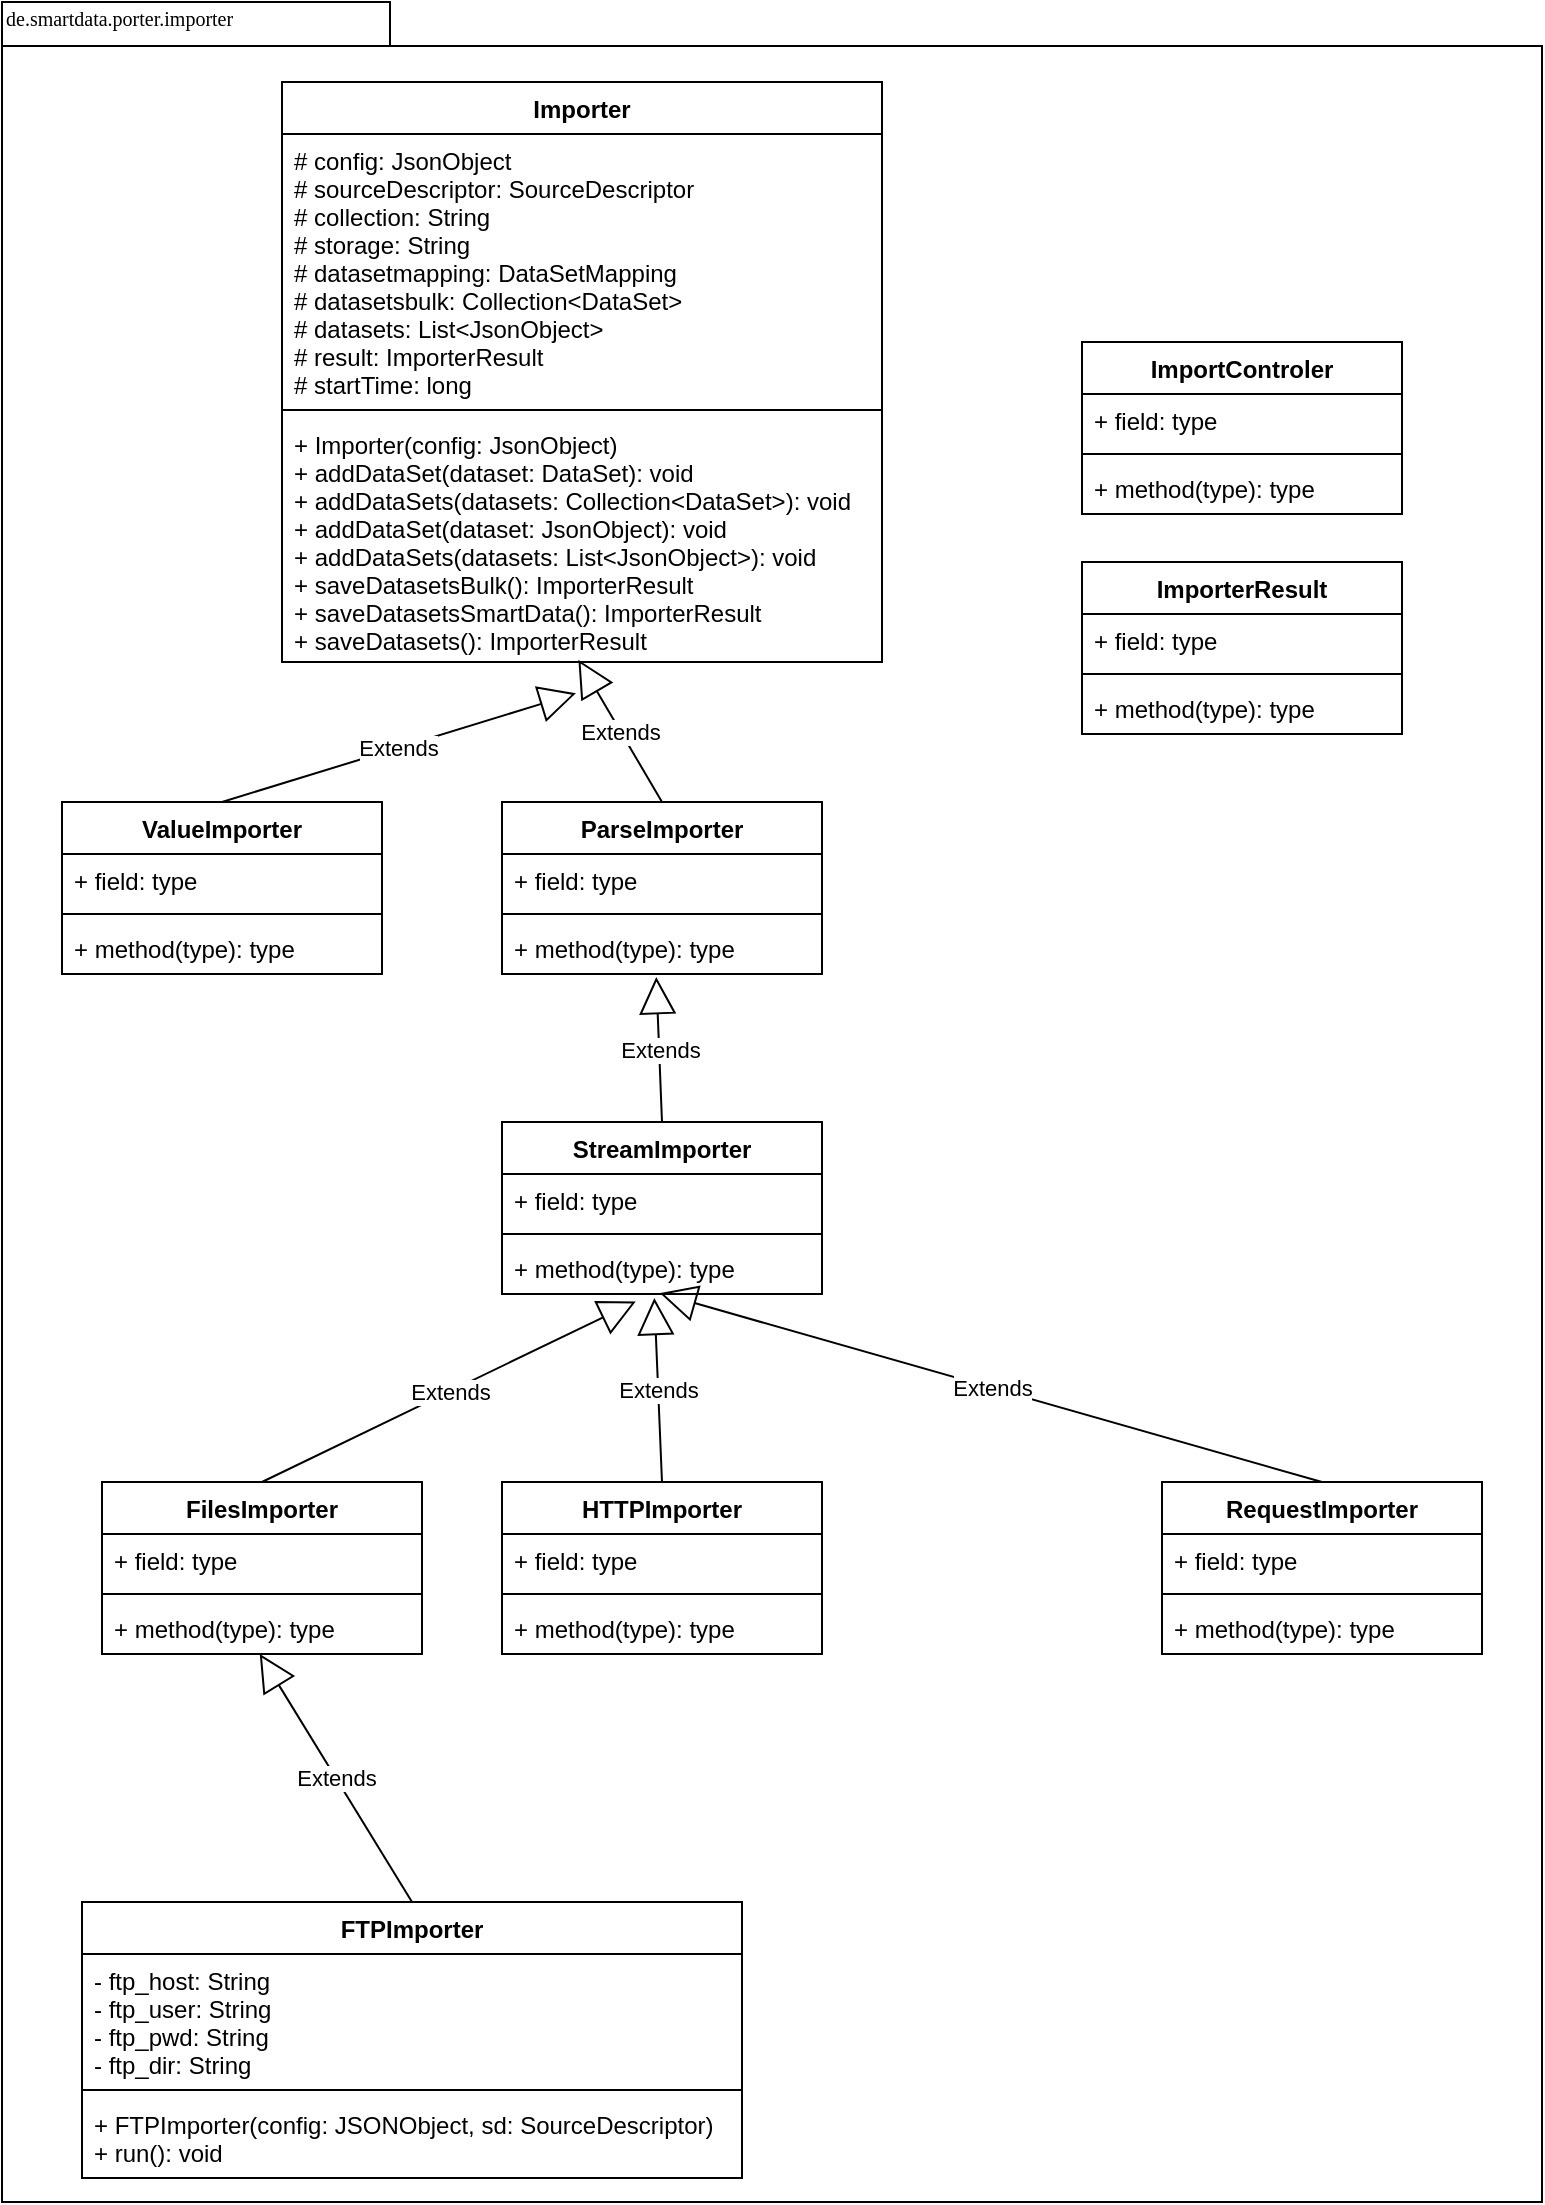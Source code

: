 <mxfile version="20.3.0" type="device"><diagram name="Page-1" id="b5b7bab2-c9e2-2cf4-8b2a-24fd1a2a6d21"><mxGraphModel dx="1209" dy="745" grid="1" gridSize="10" guides="1" tooltips="1" connect="1" arrows="1" fold="1" page="1" pageScale="1" pageWidth="827" pageHeight="1169" background="none" math="0" shadow="0"><root><mxCell id="0"/><mxCell id="1" parent="0"/><mxCell id="6e0c8c40b5770093-72" value="" style="shape=folder;fontStyle=1;spacingTop=10;tabWidth=194;tabHeight=22;tabPosition=left;html=1;rounded=0;shadow=0;comic=0;labelBackgroundColor=none;strokeWidth=1;fillColor=none;fontFamily=Verdana;fontSize=10;align=center;" parent="1" vertex="1"><mxGeometry x="30" y="40" width="770" height="1100" as="geometry"/></mxCell><mxCell id="6e0c8c40b5770093-73" value="de.smartdata.porter.importer" style="text;html=1;align=left;verticalAlign=top;spacingTop=-4;fontSize=10;fontFamily=Verdana" parent="1" vertex="1"><mxGeometry x="30" y="40" width="130" height="20" as="geometry"/></mxCell><mxCell id="dvmB6hL3WPMOpvT_umwS-1" value="Importer" style="swimlane;fontStyle=1;align=center;verticalAlign=top;childLayout=stackLayout;horizontal=1;startSize=26;horizontalStack=0;resizeParent=1;resizeParentMax=0;resizeLast=0;collapsible=1;marginBottom=0;" parent="1" vertex="1"><mxGeometry x="170" y="80" width="300" height="290" as="geometry"/></mxCell><mxCell id="dvmB6hL3WPMOpvT_umwS-2" value="# config: JsonObject&#10;# sourceDescriptor: SourceDescriptor&#10;# collection: String&#10;# storage: String&#10;# datasetmapping: DataSetMapping&#10;# datasetsbulk: Collection&lt;DataSet&gt;&#10;# datasets: List&lt;JsonObject&gt;&#10;# result: ImporterResult&#10;# startTime: long" style="text;strokeColor=none;fillColor=none;align=left;verticalAlign=top;spacingLeft=4;spacingRight=4;overflow=hidden;rotatable=0;points=[[0,0.5],[1,0.5]];portConstraint=eastwest;" parent="dvmB6hL3WPMOpvT_umwS-1" vertex="1"><mxGeometry y="26" width="300" height="134" as="geometry"/></mxCell><mxCell id="dvmB6hL3WPMOpvT_umwS-3" value="" style="line;strokeWidth=1;fillColor=none;align=left;verticalAlign=middle;spacingTop=-1;spacingLeft=3;spacingRight=3;rotatable=0;labelPosition=right;points=[];portConstraint=eastwest;" parent="dvmB6hL3WPMOpvT_umwS-1" vertex="1"><mxGeometry y="160" width="300" height="8" as="geometry"/></mxCell><mxCell id="dvmB6hL3WPMOpvT_umwS-4" value="+ Importer(config: JsonObject)&#10;+ addDataSet(dataset: DataSet): void&#10;+ addDataSets(datasets: Collection&lt;DataSet&gt;): void&#10;+ addDataSet(dataset: JsonObject): void&#10;+ addDataSets(datasets: List&lt;JsonObject&gt;): void&#10;+ saveDatasetsBulk(): ImporterResult&#10;+ saveDatasetsSmartData(): ImporterResult&#10;+ saveDatasets(): ImporterResult" style="text;strokeColor=none;fillColor=none;align=left;verticalAlign=top;spacingLeft=4;spacingRight=4;overflow=hidden;rotatable=0;points=[[0,0.5],[1,0.5]];portConstraint=eastwest;" parent="dvmB6hL3WPMOpvT_umwS-1" vertex="1"><mxGeometry y="168" width="300" height="122" as="geometry"/></mxCell><mxCell id="dvmB6hL3WPMOpvT_umwS-5" value="ImportControler" style="swimlane;fontStyle=1;align=center;verticalAlign=top;childLayout=stackLayout;horizontal=1;startSize=26;horizontalStack=0;resizeParent=1;resizeParentMax=0;resizeLast=0;collapsible=1;marginBottom=0;" parent="1" vertex="1"><mxGeometry x="570" y="210" width="160" height="86" as="geometry"/></mxCell><mxCell id="dvmB6hL3WPMOpvT_umwS-6" value="+ field: type" style="text;strokeColor=none;fillColor=none;align=left;verticalAlign=top;spacingLeft=4;spacingRight=4;overflow=hidden;rotatable=0;points=[[0,0.5],[1,0.5]];portConstraint=eastwest;" parent="dvmB6hL3WPMOpvT_umwS-5" vertex="1"><mxGeometry y="26" width="160" height="26" as="geometry"/></mxCell><mxCell id="dvmB6hL3WPMOpvT_umwS-7" value="" style="line;strokeWidth=1;fillColor=none;align=left;verticalAlign=middle;spacingTop=-1;spacingLeft=3;spacingRight=3;rotatable=0;labelPosition=right;points=[];portConstraint=eastwest;" parent="dvmB6hL3WPMOpvT_umwS-5" vertex="1"><mxGeometry y="52" width="160" height="8" as="geometry"/></mxCell><mxCell id="dvmB6hL3WPMOpvT_umwS-8" value="+ method(type): type" style="text;strokeColor=none;fillColor=none;align=left;verticalAlign=top;spacingLeft=4;spacingRight=4;overflow=hidden;rotatable=0;points=[[0,0.5],[1,0.5]];portConstraint=eastwest;" parent="dvmB6hL3WPMOpvT_umwS-5" vertex="1"><mxGeometry y="60" width="160" height="26" as="geometry"/></mxCell><mxCell id="dvmB6hL3WPMOpvT_umwS-9" value="FilesImporter" style="swimlane;fontStyle=1;align=center;verticalAlign=top;childLayout=stackLayout;horizontal=1;startSize=26;horizontalStack=0;resizeParent=1;resizeParentMax=0;resizeLast=0;collapsible=1;marginBottom=0;" parent="1" vertex="1"><mxGeometry x="80" y="780" width="160" height="86" as="geometry"/></mxCell><mxCell id="dvmB6hL3WPMOpvT_umwS-10" value="+ field: type" style="text;strokeColor=none;fillColor=none;align=left;verticalAlign=top;spacingLeft=4;spacingRight=4;overflow=hidden;rotatable=0;points=[[0,0.5],[1,0.5]];portConstraint=eastwest;" parent="dvmB6hL3WPMOpvT_umwS-9" vertex="1"><mxGeometry y="26" width="160" height="26" as="geometry"/></mxCell><mxCell id="dvmB6hL3WPMOpvT_umwS-11" value="" style="line;strokeWidth=1;fillColor=none;align=left;verticalAlign=middle;spacingTop=-1;spacingLeft=3;spacingRight=3;rotatable=0;labelPosition=right;points=[];portConstraint=eastwest;" parent="dvmB6hL3WPMOpvT_umwS-9" vertex="1"><mxGeometry y="52" width="160" height="8" as="geometry"/></mxCell><mxCell id="dvmB6hL3WPMOpvT_umwS-12" value="+ method(type): type" style="text;strokeColor=none;fillColor=none;align=left;verticalAlign=top;spacingLeft=4;spacingRight=4;overflow=hidden;rotatable=0;points=[[0,0.5],[1,0.5]];portConstraint=eastwest;" parent="dvmB6hL3WPMOpvT_umwS-9" vertex="1"><mxGeometry y="60" width="160" height="26" as="geometry"/></mxCell><mxCell id="dvmB6hL3WPMOpvT_umwS-13" value="HTTPImporter" style="swimlane;fontStyle=1;align=center;verticalAlign=top;childLayout=stackLayout;horizontal=1;startSize=26;horizontalStack=0;resizeParent=1;resizeParentMax=0;resizeLast=0;collapsible=1;marginBottom=0;" parent="1" vertex="1"><mxGeometry x="280" y="780" width="160" height="86" as="geometry"/></mxCell><mxCell id="dvmB6hL3WPMOpvT_umwS-14" value="+ field: type" style="text;strokeColor=none;fillColor=none;align=left;verticalAlign=top;spacingLeft=4;spacingRight=4;overflow=hidden;rotatable=0;points=[[0,0.5],[1,0.5]];portConstraint=eastwest;" parent="dvmB6hL3WPMOpvT_umwS-13" vertex="1"><mxGeometry y="26" width="160" height="26" as="geometry"/></mxCell><mxCell id="dvmB6hL3WPMOpvT_umwS-15" value="" style="line;strokeWidth=1;fillColor=none;align=left;verticalAlign=middle;spacingTop=-1;spacingLeft=3;spacingRight=3;rotatable=0;labelPosition=right;points=[];portConstraint=eastwest;" parent="dvmB6hL3WPMOpvT_umwS-13" vertex="1"><mxGeometry y="52" width="160" height="8" as="geometry"/></mxCell><mxCell id="dvmB6hL3WPMOpvT_umwS-16" value="+ method(type): type" style="text;strokeColor=none;fillColor=none;align=left;verticalAlign=top;spacingLeft=4;spacingRight=4;overflow=hidden;rotatable=0;points=[[0,0.5],[1,0.5]];portConstraint=eastwest;" parent="dvmB6hL3WPMOpvT_umwS-13" vertex="1"><mxGeometry y="60" width="160" height="26" as="geometry"/></mxCell><mxCell id="dvmB6hL3WPMOpvT_umwS-17" value="FTPImporter" style="swimlane;fontStyle=1;align=center;verticalAlign=top;childLayout=stackLayout;horizontal=1;startSize=26;horizontalStack=0;resizeParent=1;resizeParentMax=0;resizeLast=0;collapsible=1;marginBottom=0;" parent="1" vertex="1"><mxGeometry x="70" y="990" width="330" height="138" as="geometry"/></mxCell><mxCell id="dvmB6hL3WPMOpvT_umwS-18" value="- ftp_host: String&#10;- ftp_user: String&#10;- ftp_pwd: String&#10;- ftp_dir: String" style="text;strokeColor=none;fillColor=none;align=left;verticalAlign=top;spacingLeft=4;spacingRight=4;overflow=hidden;rotatable=0;points=[[0,0.5],[1,0.5]];portConstraint=eastwest;" parent="dvmB6hL3WPMOpvT_umwS-17" vertex="1"><mxGeometry y="26" width="330" height="64" as="geometry"/></mxCell><mxCell id="dvmB6hL3WPMOpvT_umwS-19" value="" style="line;strokeWidth=1;fillColor=none;align=left;verticalAlign=middle;spacingTop=-1;spacingLeft=3;spacingRight=3;rotatable=0;labelPosition=right;points=[];portConstraint=eastwest;" parent="dvmB6hL3WPMOpvT_umwS-17" vertex="1"><mxGeometry y="90" width="330" height="8" as="geometry"/></mxCell><mxCell id="dvmB6hL3WPMOpvT_umwS-20" value="+ FTPImporter(config: JSONObject, sd: SourceDescriptor)&#10;+ run(): void" style="text;strokeColor=none;fillColor=none;align=left;verticalAlign=top;spacingLeft=4;spacingRight=4;overflow=hidden;rotatable=0;points=[[0,0.5],[1,0.5]];portConstraint=eastwest;" parent="dvmB6hL3WPMOpvT_umwS-17" vertex="1"><mxGeometry y="98" width="330" height="40" as="geometry"/></mxCell><mxCell id="dvmB6hL3WPMOpvT_umwS-21" value="ImporterResult" style="swimlane;fontStyle=1;align=center;verticalAlign=top;childLayout=stackLayout;horizontal=1;startSize=26;horizontalStack=0;resizeParent=1;resizeParentMax=0;resizeLast=0;collapsible=1;marginBottom=0;" parent="1" vertex="1"><mxGeometry x="570" y="320" width="160" height="86" as="geometry"/></mxCell><mxCell id="dvmB6hL3WPMOpvT_umwS-22" value="+ field: type" style="text;strokeColor=none;fillColor=none;align=left;verticalAlign=top;spacingLeft=4;spacingRight=4;overflow=hidden;rotatable=0;points=[[0,0.5],[1,0.5]];portConstraint=eastwest;" parent="dvmB6hL3WPMOpvT_umwS-21" vertex="1"><mxGeometry y="26" width="160" height="26" as="geometry"/></mxCell><mxCell id="dvmB6hL3WPMOpvT_umwS-23" value="" style="line;strokeWidth=1;fillColor=none;align=left;verticalAlign=middle;spacingTop=-1;spacingLeft=3;spacingRight=3;rotatable=0;labelPosition=right;points=[];portConstraint=eastwest;" parent="dvmB6hL3WPMOpvT_umwS-21" vertex="1"><mxGeometry y="52" width="160" height="8" as="geometry"/></mxCell><mxCell id="dvmB6hL3WPMOpvT_umwS-24" value="+ method(type): type" style="text;strokeColor=none;fillColor=none;align=left;verticalAlign=top;spacingLeft=4;spacingRight=4;overflow=hidden;rotatable=0;points=[[0,0.5],[1,0.5]];portConstraint=eastwest;" parent="dvmB6hL3WPMOpvT_umwS-21" vertex="1"><mxGeometry y="60" width="160" height="26" as="geometry"/></mxCell><mxCell id="dvmB6hL3WPMOpvT_umwS-25" value="ParseImporter" style="swimlane;fontStyle=1;align=center;verticalAlign=top;childLayout=stackLayout;horizontal=1;startSize=26;horizontalStack=0;resizeParent=1;resizeParentMax=0;resizeLast=0;collapsible=1;marginBottom=0;" parent="1" vertex="1"><mxGeometry x="280" y="440" width="160" height="86" as="geometry"/></mxCell><mxCell id="dvmB6hL3WPMOpvT_umwS-26" value="+ field: type" style="text;strokeColor=none;fillColor=none;align=left;verticalAlign=top;spacingLeft=4;spacingRight=4;overflow=hidden;rotatable=0;points=[[0,0.5],[1,0.5]];portConstraint=eastwest;" parent="dvmB6hL3WPMOpvT_umwS-25" vertex="1"><mxGeometry y="26" width="160" height="26" as="geometry"/></mxCell><mxCell id="dvmB6hL3WPMOpvT_umwS-27" value="" style="line;strokeWidth=1;fillColor=none;align=left;verticalAlign=middle;spacingTop=-1;spacingLeft=3;spacingRight=3;rotatable=0;labelPosition=right;points=[];portConstraint=eastwest;" parent="dvmB6hL3WPMOpvT_umwS-25" vertex="1"><mxGeometry y="52" width="160" height="8" as="geometry"/></mxCell><mxCell id="dvmB6hL3WPMOpvT_umwS-28" value="+ method(type): type" style="text;strokeColor=none;fillColor=none;align=left;verticalAlign=top;spacingLeft=4;spacingRight=4;overflow=hidden;rotatable=0;points=[[0,0.5],[1,0.5]];portConstraint=eastwest;" parent="dvmB6hL3WPMOpvT_umwS-25" vertex="1"><mxGeometry y="60" width="160" height="26" as="geometry"/></mxCell><mxCell id="dvmB6hL3WPMOpvT_umwS-29" value="RequestImporter" style="swimlane;fontStyle=1;align=center;verticalAlign=top;childLayout=stackLayout;horizontal=1;startSize=26;horizontalStack=0;resizeParent=1;resizeParentMax=0;resizeLast=0;collapsible=1;marginBottom=0;" parent="1" vertex="1"><mxGeometry x="610" y="780" width="160" height="86" as="geometry"/></mxCell><mxCell id="dvmB6hL3WPMOpvT_umwS-30" value="+ field: type" style="text;strokeColor=none;fillColor=none;align=left;verticalAlign=top;spacingLeft=4;spacingRight=4;overflow=hidden;rotatable=0;points=[[0,0.5],[1,0.5]];portConstraint=eastwest;" parent="dvmB6hL3WPMOpvT_umwS-29" vertex="1"><mxGeometry y="26" width="160" height="26" as="geometry"/></mxCell><mxCell id="dvmB6hL3WPMOpvT_umwS-31" value="" style="line;strokeWidth=1;fillColor=none;align=left;verticalAlign=middle;spacingTop=-1;spacingLeft=3;spacingRight=3;rotatable=0;labelPosition=right;points=[];portConstraint=eastwest;" parent="dvmB6hL3WPMOpvT_umwS-29" vertex="1"><mxGeometry y="52" width="160" height="8" as="geometry"/></mxCell><mxCell id="dvmB6hL3WPMOpvT_umwS-32" value="+ method(type): type" style="text;strokeColor=none;fillColor=none;align=left;verticalAlign=top;spacingLeft=4;spacingRight=4;overflow=hidden;rotatable=0;points=[[0,0.5],[1,0.5]];portConstraint=eastwest;" parent="dvmB6hL3WPMOpvT_umwS-29" vertex="1"><mxGeometry y="60" width="160" height="26" as="geometry"/></mxCell><mxCell id="dvmB6hL3WPMOpvT_umwS-33" value="StreamImporter" style="swimlane;fontStyle=1;align=center;verticalAlign=top;childLayout=stackLayout;horizontal=1;startSize=26;horizontalStack=0;resizeParent=1;resizeParentMax=0;resizeLast=0;collapsible=1;marginBottom=0;" parent="1" vertex="1"><mxGeometry x="280" y="600" width="160" height="86" as="geometry"/></mxCell><mxCell id="dvmB6hL3WPMOpvT_umwS-34" value="+ field: type" style="text;strokeColor=none;fillColor=none;align=left;verticalAlign=top;spacingLeft=4;spacingRight=4;overflow=hidden;rotatable=0;points=[[0,0.5],[1,0.5]];portConstraint=eastwest;" parent="dvmB6hL3WPMOpvT_umwS-33" vertex="1"><mxGeometry y="26" width="160" height="26" as="geometry"/></mxCell><mxCell id="dvmB6hL3WPMOpvT_umwS-35" value="" style="line;strokeWidth=1;fillColor=none;align=left;verticalAlign=middle;spacingTop=-1;spacingLeft=3;spacingRight=3;rotatable=0;labelPosition=right;points=[];portConstraint=eastwest;" parent="dvmB6hL3WPMOpvT_umwS-33" vertex="1"><mxGeometry y="52" width="160" height="8" as="geometry"/></mxCell><mxCell id="dvmB6hL3WPMOpvT_umwS-36" value="+ method(type): type" style="text;strokeColor=none;fillColor=none;align=left;verticalAlign=top;spacingLeft=4;spacingRight=4;overflow=hidden;rotatable=0;points=[[0,0.5],[1,0.5]];portConstraint=eastwest;" parent="dvmB6hL3WPMOpvT_umwS-33" vertex="1"><mxGeometry y="60" width="160" height="26" as="geometry"/></mxCell><mxCell id="dvmB6hL3WPMOpvT_umwS-37" value="ValueImporter" style="swimlane;fontStyle=1;align=center;verticalAlign=top;childLayout=stackLayout;horizontal=1;startSize=26;horizontalStack=0;resizeParent=1;resizeParentMax=0;resizeLast=0;collapsible=1;marginBottom=0;" parent="1" vertex="1"><mxGeometry x="60" y="440" width="160" height="86" as="geometry"/></mxCell><mxCell id="dvmB6hL3WPMOpvT_umwS-38" value="+ field: type" style="text;strokeColor=none;fillColor=none;align=left;verticalAlign=top;spacingLeft=4;spacingRight=4;overflow=hidden;rotatable=0;points=[[0,0.5],[1,0.5]];portConstraint=eastwest;" parent="dvmB6hL3WPMOpvT_umwS-37" vertex="1"><mxGeometry y="26" width="160" height="26" as="geometry"/></mxCell><mxCell id="dvmB6hL3WPMOpvT_umwS-39" value="" style="line;strokeWidth=1;fillColor=none;align=left;verticalAlign=middle;spacingTop=-1;spacingLeft=3;spacingRight=3;rotatable=0;labelPosition=right;points=[];portConstraint=eastwest;" parent="dvmB6hL3WPMOpvT_umwS-37" vertex="1"><mxGeometry y="52" width="160" height="8" as="geometry"/></mxCell><mxCell id="dvmB6hL3WPMOpvT_umwS-40" value="+ method(type): type" style="text;strokeColor=none;fillColor=none;align=left;verticalAlign=top;spacingLeft=4;spacingRight=4;overflow=hidden;rotatable=0;points=[[0,0.5],[1,0.5]];portConstraint=eastwest;" parent="dvmB6hL3WPMOpvT_umwS-37" vertex="1"><mxGeometry y="60" width="160" height="26" as="geometry"/></mxCell><mxCell id="dvmB6hL3WPMOpvT_umwS-41" value="Extends" style="endArrow=block;endSize=16;endFill=0;html=1;rounded=0;exitX=0.5;exitY=0;exitDx=0;exitDy=0;entryX=0.49;entryY=1.128;entryDx=0;entryDy=0;entryPerimeter=0;" parent="1" source="dvmB6hL3WPMOpvT_umwS-37" target="dvmB6hL3WPMOpvT_umwS-4" edge="1"><mxGeometry width="160" relative="1" as="geometry"><mxPoint x="410" y="280" as="sourcePoint"/><mxPoint x="570" y="280" as="targetPoint"/></mxGeometry></mxCell><mxCell id="dvmB6hL3WPMOpvT_umwS-42" value="Extends" style="endArrow=block;endSize=16;endFill=0;html=1;rounded=0;exitX=0.5;exitY=0;exitDx=0;exitDy=0;entryX=0.482;entryY=1.06;entryDx=0;entryDy=0;entryPerimeter=0;" parent="1" source="dvmB6hL3WPMOpvT_umwS-33" target="dvmB6hL3WPMOpvT_umwS-28" edge="1"><mxGeometry width="160" relative="1" as="geometry"><mxPoint x="410" y="280" as="sourcePoint"/><mxPoint x="570" y="280" as="targetPoint"/></mxGeometry></mxCell><mxCell id="dvmB6hL3WPMOpvT_umwS-43" value="Extends" style="endArrow=block;endSize=16;endFill=0;html=1;rounded=0;exitX=0.5;exitY=0;exitDx=0;exitDy=0;entryX=0.493;entryY=0.983;entryDx=0;entryDy=0;entryPerimeter=0;" parent="1" source="dvmB6hL3WPMOpvT_umwS-29" target="dvmB6hL3WPMOpvT_umwS-36" edge="1"><mxGeometry width="160" relative="1" as="geometry"><mxPoint x="410" y="280" as="sourcePoint"/><mxPoint x="570" y="280" as="targetPoint"/></mxGeometry></mxCell><mxCell id="dvmB6hL3WPMOpvT_umwS-44" value="Extends" style="endArrow=block;endSize=16;endFill=0;html=1;rounded=0;exitX=0.5;exitY=0;exitDx=0;exitDy=0;entryX=0.494;entryY=0.991;entryDx=0;entryDy=0;entryPerimeter=0;" parent="1" source="dvmB6hL3WPMOpvT_umwS-25" target="dvmB6hL3WPMOpvT_umwS-4" edge="1"><mxGeometry width="160" relative="1" as="geometry"><mxPoint x="410" y="280" as="sourcePoint"/><mxPoint x="570" y="280" as="targetPoint"/></mxGeometry></mxCell><mxCell id="dvmB6hL3WPMOpvT_umwS-45" value="Extends" style="endArrow=block;endSize=16;endFill=0;html=1;rounded=0;exitX=0.5;exitY=0;exitDx=0;exitDy=0;entryX=0.476;entryY=1.077;entryDx=0;entryDy=0;entryPerimeter=0;" parent="1" source="dvmB6hL3WPMOpvT_umwS-13" target="dvmB6hL3WPMOpvT_umwS-36" edge="1"><mxGeometry width="160" relative="1" as="geometry"><mxPoint x="410" y="280" as="sourcePoint"/><mxPoint x="570" y="280" as="targetPoint"/></mxGeometry></mxCell><mxCell id="dvmB6hL3WPMOpvT_umwS-46" value="Extends" style="endArrow=block;endSize=16;endFill=0;html=1;rounded=0;exitX=0.5;exitY=0;exitDx=0;exitDy=0;entryX=0.418;entryY=1.145;entryDx=0;entryDy=0;entryPerimeter=0;" parent="1" source="dvmB6hL3WPMOpvT_umwS-9" target="dvmB6hL3WPMOpvT_umwS-36" edge="1"><mxGeometry width="160" relative="1" as="geometry"><mxPoint x="100" y="480" as="sourcePoint"/><mxPoint x="260" y="480" as="targetPoint"/></mxGeometry></mxCell><mxCell id="dvmB6hL3WPMOpvT_umwS-47" value="Extends" style="endArrow=block;endSize=16;endFill=0;html=1;rounded=0;exitX=0.5;exitY=0;exitDx=0;exitDy=0;entryX=0.493;entryY=1;entryDx=0;entryDy=0;entryPerimeter=0;" parent="1" source="dvmB6hL3WPMOpvT_umwS-17" target="dvmB6hL3WPMOpvT_umwS-12" edge="1"><mxGeometry width="160" relative="1" as="geometry"><mxPoint x="410" y="580" as="sourcePoint"/><mxPoint x="570" y="580" as="targetPoint"/></mxGeometry></mxCell></root></mxGraphModel></diagram></mxfile>